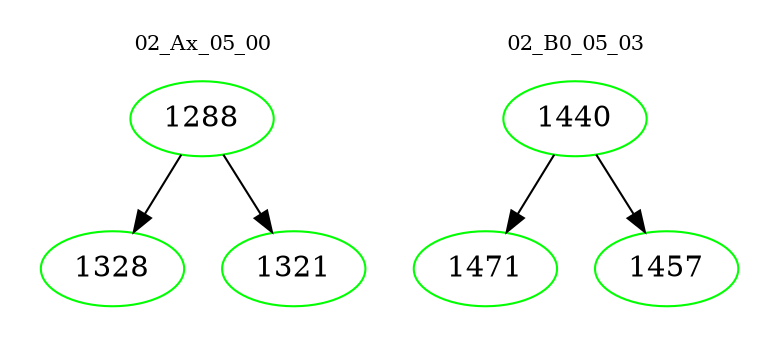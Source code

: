 digraph{
subgraph cluster_0 {
color = white
label = "02_Ax_05_00";
fontsize=10;
T0_1288 [label="1288", color="green"]
T0_1288 -> T0_1328 [color="black"]
T0_1328 [label="1328", color="green"]
T0_1288 -> T0_1321 [color="black"]
T0_1321 [label="1321", color="green"]
}
subgraph cluster_1 {
color = white
label = "02_B0_05_03";
fontsize=10;
T1_1440 [label="1440", color="green"]
T1_1440 -> T1_1471 [color="black"]
T1_1471 [label="1471", color="green"]
T1_1440 -> T1_1457 [color="black"]
T1_1457 [label="1457", color="green"]
}
}
